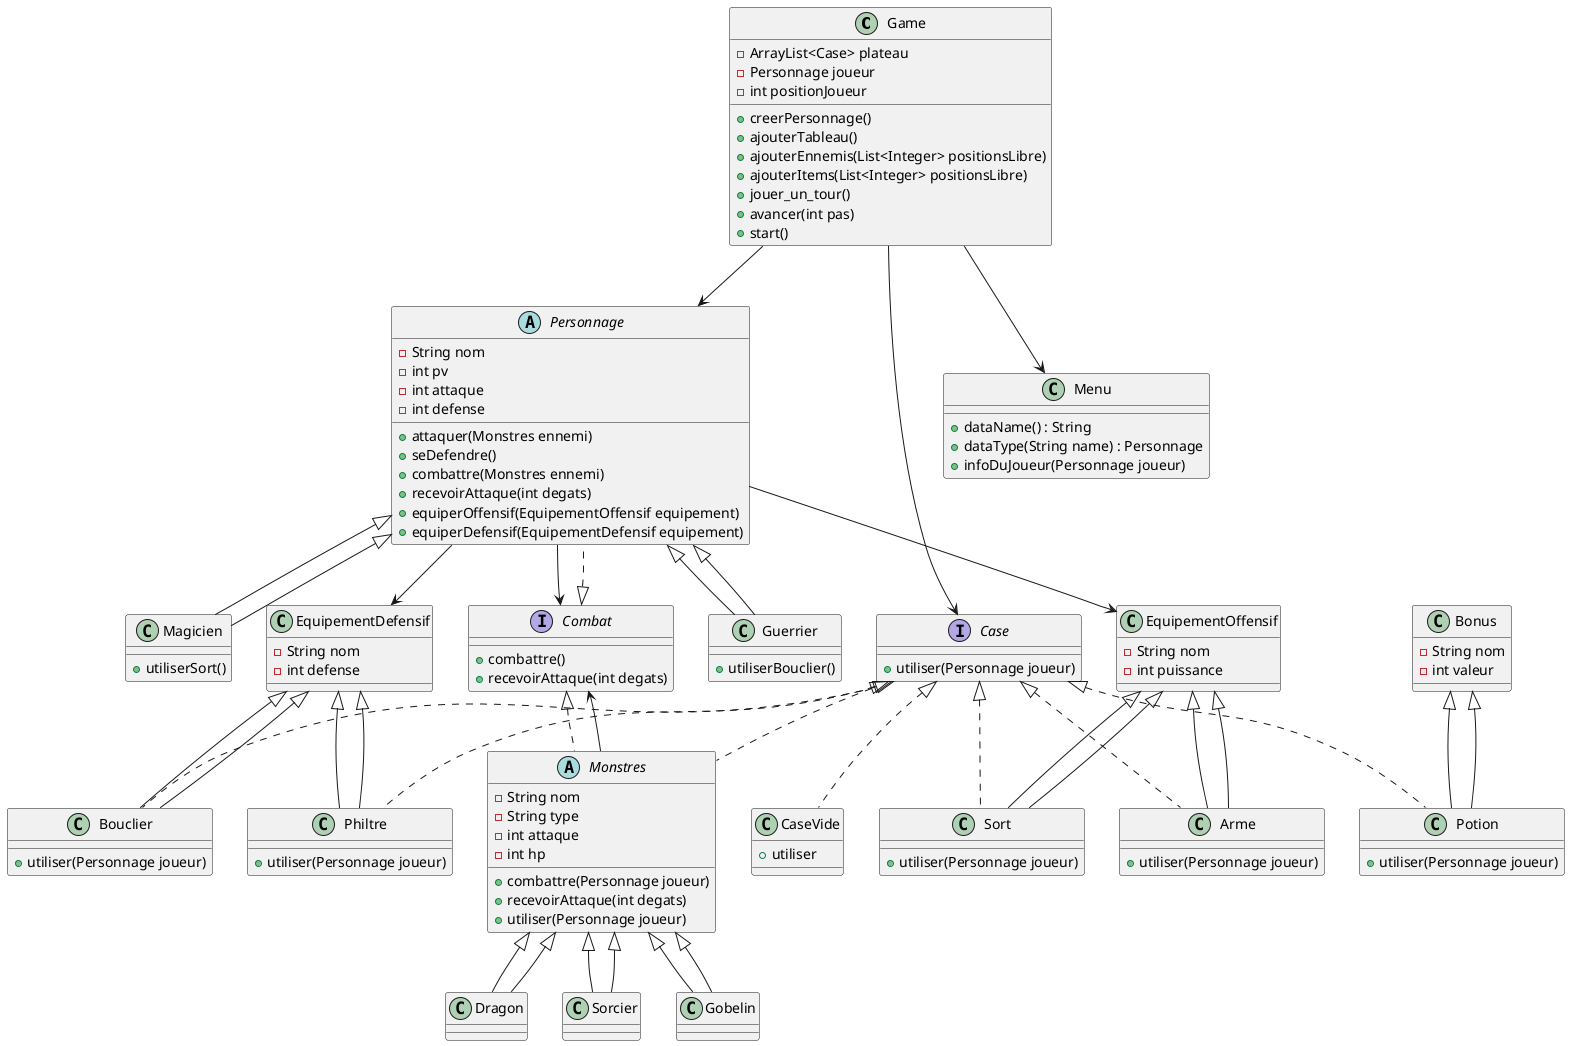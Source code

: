 @startuml
'Diagramme de classe pour le jeu de rôle JavaJDR

class Game {
    - ArrayList<Case> plateau
    - Personnage joueur
    - int positionJoueur
    + creerPersonnage()
    + ajouterTableau()
    + ajouterEnnemis(List<Integer> positionsLibre)
    + ajouterItems(List<Integer> positionsLibre)
    + jouer_un_tour()
    + avancer(int pas)
    + start()
}

abstract class Personnage implements Combat {
    - String nom
    - int pv
    - int attaque
    - int defense
    + attaquer(Monstres ennemi)
    + seDefendre()
    + combattre(Monstres ennemi)
    + recevoirAttaque(int degats)
    + equiperOffensif(EquipementOffensif equipement)
    + equiperDefensif(EquipementDefensif equipement)
}

class Guerrier extends Personnage {
    + utiliserBouclier()
}

class Magicien extends Personnage {
    + utiliserSort()
}

abstract class Monstres implements Case, Combat {
    - String nom
    - String type
    - int attaque
    - int hp
    + combattre(Personnage joueur)
    + recevoirAttaque(int degats)
    + utiliser(Personnage joueur)
}

class Dragon extends Monstres {}
class Sorcier extends Monstres {}
class Gobelin extends Monstres {}

interface Case {
    + utiliser(Personnage joueur)
}
class CaseVide implements Case{
+utiliser
}

interface Combat {
    + combattre()
    + recevoirAttaque(int degats)
}

class EquipementOffensif {
    - String nom
    - int puissance
}

class Arme extends EquipementOffensif implements Case {
    + utiliser(Personnage joueur)
}

class Sort extends EquipementOffensif implements Case {
    + utiliser(Personnage joueur)
}

class EquipementDefensif {
    - String nom
    - int defense
}

class Bouclier extends EquipementDefensif implements Case {
    + utiliser(Personnage joueur)
}

class Philtre extends EquipementDefensif implements Case {
    + utiliser(Personnage joueur)
}

class Menu {
    + dataName() : String
    + dataType(String name) : Personnage
    + infoDuJoueur(Personnage joueur)
}

class Bonus {
    - String nom
    - int valeur
}

class Potion extends Bonus implements Case {
    + utiliser(Personnage joueur)
}

Game --> Personnage
Personnage <|-- Guerrier
Personnage <|-- Magicien
Monstres <|-- Dragon
Monstres <|-- Gobelin
Monstres <|-- Sorcier
Personnage --> EquipementOffensif
Personnage --> EquipementDefensif
EquipementOffensif <|-- Arme
EquipementOffensif <|-- Sort
EquipementDefensif <|-- Bouclier
EquipementDefensif <|-- Philtre
Game --> Case
Monstres --> Combat
Personnage --> Combat
Game --> Menu
Bonus <|-- Potion

@enduml
